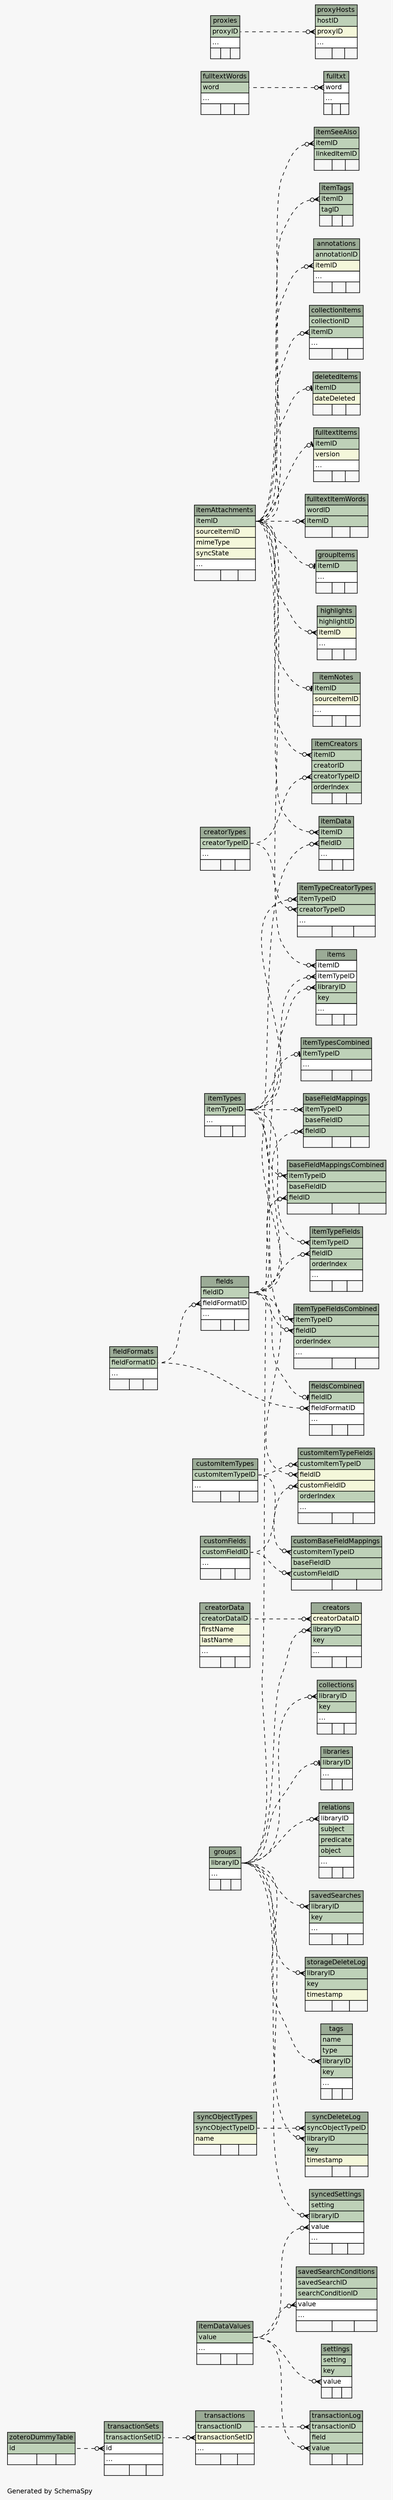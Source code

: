 // dot 2.34.0 on Linux 3.11.6-1-ARCH
// SchemaSpy rev 590
digraph "compactImpliedRelationshipsDiagram" {
  graph [
    rankdir="RL"
    bgcolor="#f7f7f7"
    label="\nGenerated by SchemaSpy"
    labeljust="l"
    nodesep="0.18"
    ranksep="0.46"
    fontname="Helvetica"
    fontsize="11"
  ];
  node [
    fontname="Helvetica"
    fontsize="11"
    shape="plaintext"
  ];
  edge [
    arrowsize="0.8"
  ];
  "annotations" [
    label=<
    <TABLE BORDER="0" CELLBORDER="1" CELLSPACING="0" BGCOLOR="#ffffff">
      <TR><TD COLSPAN="3" BGCOLOR="#9bab96" ALIGN="CENTER">annotations</TD></TR>
      <TR><TD PORT="annotationID" COLSPAN="3" BGCOLOR="#bed1b8" ALIGN="LEFT">annotationID</TD></TR>
      <TR><TD PORT="itemID" COLSPAN="3" BGCOLOR="#f4f7da" ALIGN="LEFT">itemID</TD></TR>
      <TR><TD PORT="elipses" COLSPAN="3" ALIGN="LEFT">...</TD></TR>
      <TR><TD ALIGN="LEFT" BGCOLOR="#f7f7f7">  </TD><TD ALIGN="RIGHT" BGCOLOR="#f7f7f7">  </TD><TD ALIGN="RIGHT" BGCOLOR="#f7f7f7">  </TD></TR>
    </TABLE>>
    URL="tables/annotations.html"
    tooltip="annotations"
  ];
  "baseFieldMappings" [
    label=<
    <TABLE BORDER="0" CELLBORDER="1" CELLSPACING="0" BGCOLOR="#ffffff">
      <TR><TD COLSPAN="3" BGCOLOR="#9bab96" ALIGN="CENTER">baseFieldMappings</TD></TR>
      <TR><TD PORT="itemTypeID" COLSPAN="3" BGCOLOR="#bed1b8" ALIGN="LEFT">itemTypeID</TD></TR>
      <TR><TD PORT="baseFieldID" COLSPAN="3" BGCOLOR="#bed1b8" ALIGN="LEFT">baseFieldID</TD></TR>
      <TR><TD PORT="fieldID" COLSPAN="3" BGCOLOR="#bed1b8" ALIGN="LEFT">fieldID</TD></TR>
      <TR><TD ALIGN="LEFT" BGCOLOR="#f7f7f7">  </TD><TD ALIGN="RIGHT" BGCOLOR="#f7f7f7">  </TD><TD ALIGN="RIGHT" BGCOLOR="#f7f7f7">  </TD></TR>
    </TABLE>>
    URL="tables/baseFieldMappings.html"
    tooltip="baseFieldMappings"
  ];
  "baseFieldMappingsCombined" [
    label=<
    <TABLE BORDER="0" CELLBORDER="1" CELLSPACING="0" BGCOLOR="#ffffff">
      <TR><TD COLSPAN="3" BGCOLOR="#9bab96" ALIGN="CENTER">baseFieldMappingsCombined</TD></TR>
      <TR><TD PORT="itemTypeID" COLSPAN="3" BGCOLOR="#bed1b8" ALIGN="LEFT">itemTypeID</TD></TR>
      <TR><TD PORT="baseFieldID" COLSPAN="3" BGCOLOR="#bed1b8" ALIGN="LEFT">baseFieldID</TD></TR>
      <TR><TD PORT="fieldID" COLSPAN="3" BGCOLOR="#bed1b8" ALIGN="LEFT">fieldID</TD></TR>
      <TR><TD ALIGN="LEFT" BGCOLOR="#f7f7f7">  </TD><TD ALIGN="RIGHT" BGCOLOR="#f7f7f7">  </TD><TD ALIGN="RIGHT" BGCOLOR="#f7f7f7">  </TD></TR>
    </TABLE>>
    URL="tables/baseFieldMappingsCombined.html"
    tooltip="baseFieldMappingsCombined"
  ];
  "collectionItems" [
    label=<
    <TABLE BORDER="0" CELLBORDER="1" CELLSPACING="0" BGCOLOR="#ffffff">
      <TR><TD COLSPAN="3" BGCOLOR="#9bab96" ALIGN="CENTER">collectionItems</TD></TR>
      <TR><TD PORT="collectionID" COLSPAN="3" BGCOLOR="#bed1b8" ALIGN="LEFT">collectionID</TD></TR>
      <TR><TD PORT="itemID" COLSPAN="3" BGCOLOR="#bed1b8" ALIGN="LEFT">itemID</TD></TR>
      <TR><TD PORT="elipses" COLSPAN="3" ALIGN="LEFT">...</TD></TR>
      <TR><TD ALIGN="LEFT" BGCOLOR="#f7f7f7">  </TD><TD ALIGN="RIGHT" BGCOLOR="#f7f7f7">  </TD><TD ALIGN="RIGHT" BGCOLOR="#f7f7f7">  </TD></TR>
    </TABLE>>
    URL="tables/collectionItems.html"
    tooltip="collectionItems"
  ];
  "collections" [
    label=<
    <TABLE BORDER="0" CELLBORDER="1" CELLSPACING="0" BGCOLOR="#ffffff">
      <TR><TD COLSPAN="3" BGCOLOR="#9bab96" ALIGN="CENTER">collections</TD></TR>
      <TR><TD PORT="libraryID" COLSPAN="3" BGCOLOR="#bed1b8" ALIGN="LEFT">libraryID</TD></TR>
      <TR><TD PORT="key" COLSPAN="3" BGCOLOR="#bed1b8" ALIGN="LEFT">key</TD></TR>
      <TR><TD PORT="elipses" COLSPAN="3" ALIGN="LEFT">...</TD></TR>
      <TR><TD ALIGN="LEFT" BGCOLOR="#f7f7f7">  </TD><TD ALIGN="RIGHT" BGCOLOR="#f7f7f7">  </TD><TD ALIGN="RIGHT" BGCOLOR="#f7f7f7">  </TD></TR>
    </TABLE>>
    URL="tables/collections.html"
    tooltip="collections"
  ];
  "creatorData" [
    label=<
    <TABLE BORDER="0" CELLBORDER="1" CELLSPACING="0" BGCOLOR="#ffffff">
      <TR><TD COLSPAN="3" BGCOLOR="#9bab96" ALIGN="CENTER">creatorData</TD></TR>
      <TR><TD PORT="creatorDataID" COLSPAN="3" BGCOLOR="#bed1b8" ALIGN="LEFT">creatorDataID</TD></TR>
      <TR><TD PORT="firstName" COLSPAN="3" BGCOLOR="#f4f7da" ALIGN="LEFT">firstName</TD></TR>
      <TR><TD PORT="lastName" COLSPAN="3" BGCOLOR="#f4f7da" ALIGN="LEFT">lastName</TD></TR>
      <TR><TD PORT="elipses" COLSPAN="3" ALIGN="LEFT">...</TD></TR>
      <TR><TD ALIGN="LEFT" BGCOLOR="#f7f7f7">  </TD><TD ALIGN="RIGHT" BGCOLOR="#f7f7f7">  </TD><TD ALIGN="RIGHT" BGCOLOR="#f7f7f7">  </TD></TR>
    </TABLE>>
    URL="tables/creatorData.html"
    tooltip="creatorData"
  ];
  "creators" [
    label=<
    <TABLE BORDER="0" CELLBORDER="1" CELLSPACING="0" BGCOLOR="#ffffff">
      <TR><TD COLSPAN="3" BGCOLOR="#9bab96" ALIGN="CENTER">creators</TD></TR>
      <TR><TD PORT="creatorDataID" COLSPAN="3" BGCOLOR="#f4f7da" ALIGN="LEFT">creatorDataID</TD></TR>
      <TR><TD PORT="libraryID" COLSPAN="3" BGCOLOR="#bed1b8" ALIGN="LEFT">libraryID</TD></TR>
      <TR><TD PORT="key" COLSPAN="3" BGCOLOR="#bed1b8" ALIGN="LEFT">key</TD></TR>
      <TR><TD PORT="elipses" COLSPAN="3" ALIGN="LEFT">...</TD></TR>
      <TR><TD ALIGN="LEFT" BGCOLOR="#f7f7f7">  </TD><TD ALIGN="RIGHT" BGCOLOR="#f7f7f7">  </TD><TD ALIGN="RIGHT" BGCOLOR="#f7f7f7">  </TD></TR>
    </TABLE>>
    URL="tables/creators.html"
    tooltip="creators"
  ];
  "creatorTypes" [
    label=<
    <TABLE BORDER="0" CELLBORDER="1" CELLSPACING="0" BGCOLOR="#ffffff">
      <TR><TD COLSPAN="3" BGCOLOR="#9bab96" ALIGN="CENTER">creatorTypes</TD></TR>
      <TR><TD PORT="creatorTypeID" COLSPAN="3" BGCOLOR="#bed1b8" ALIGN="LEFT">creatorTypeID</TD></TR>
      <TR><TD PORT="elipses" COLSPAN="3" ALIGN="LEFT">...</TD></TR>
      <TR><TD ALIGN="LEFT" BGCOLOR="#f7f7f7">  </TD><TD ALIGN="RIGHT" BGCOLOR="#f7f7f7">  </TD><TD ALIGN="RIGHT" BGCOLOR="#f7f7f7">  </TD></TR>
    </TABLE>>
    URL="tables/creatorTypes.html"
    tooltip="creatorTypes"
  ];
  "customBaseFieldMappings" [
    label=<
    <TABLE BORDER="0" CELLBORDER="1" CELLSPACING="0" BGCOLOR="#ffffff">
      <TR><TD COLSPAN="3" BGCOLOR="#9bab96" ALIGN="CENTER">customBaseFieldMappings</TD></TR>
      <TR><TD PORT="customItemTypeID" COLSPAN="3" BGCOLOR="#bed1b8" ALIGN="LEFT">customItemTypeID</TD></TR>
      <TR><TD PORT="baseFieldID" COLSPAN="3" BGCOLOR="#bed1b8" ALIGN="LEFT">baseFieldID</TD></TR>
      <TR><TD PORT="customFieldID" COLSPAN="3" BGCOLOR="#bed1b8" ALIGN="LEFT">customFieldID</TD></TR>
      <TR><TD ALIGN="LEFT" BGCOLOR="#f7f7f7">  </TD><TD ALIGN="RIGHT" BGCOLOR="#f7f7f7">  </TD><TD ALIGN="RIGHT" BGCOLOR="#f7f7f7">  </TD></TR>
    </TABLE>>
    URL="tables/customBaseFieldMappings.html"
    tooltip="customBaseFieldMappings"
  ];
  "customFields" [
    label=<
    <TABLE BORDER="0" CELLBORDER="1" CELLSPACING="0" BGCOLOR="#ffffff">
      <TR><TD COLSPAN="3" BGCOLOR="#9bab96" ALIGN="CENTER">customFields</TD></TR>
      <TR><TD PORT="customFieldID" COLSPAN="3" BGCOLOR="#bed1b8" ALIGN="LEFT">customFieldID</TD></TR>
      <TR><TD PORT="elipses" COLSPAN="3" ALIGN="LEFT">...</TD></TR>
      <TR><TD ALIGN="LEFT" BGCOLOR="#f7f7f7">  </TD><TD ALIGN="RIGHT" BGCOLOR="#f7f7f7">  </TD><TD ALIGN="RIGHT" BGCOLOR="#f7f7f7">  </TD></TR>
    </TABLE>>
    URL="tables/customFields.html"
    tooltip="customFields"
  ];
  "customItemTypeFields" [
    label=<
    <TABLE BORDER="0" CELLBORDER="1" CELLSPACING="0" BGCOLOR="#ffffff">
      <TR><TD COLSPAN="3" BGCOLOR="#9bab96" ALIGN="CENTER">customItemTypeFields</TD></TR>
      <TR><TD PORT="customItemTypeID" COLSPAN="3" BGCOLOR="#bed1b8" ALIGN="LEFT">customItemTypeID</TD></TR>
      <TR><TD PORT="fieldID" COLSPAN="3" BGCOLOR="#f4f7da" ALIGN="LEFT">fieldID</TD></TR>
      <TR><TD PORT="customFieldID" COLSPAN="3" BGCOLOR="#f4f7da" ALIGN="LEFT">customFieldID</TD></TR>
      <TR><TD PORT="orderIndex" COLSPAN="3" BGCOLOR="#bed1b8" ALIGN="LEFT">orderIndex</TD></TR>
      <TR><TD PORT="elipses" COLSPAN="3" ALIGN="LEFT">...</TD></TR>
      <TR><TD ALIGN="LEFT" BGCOLOR="#f7f7f7">  </TD><TD ALIGN="RIGHT" BGCOLOR="#f7f7f7">  </TD><TD ALIGN="RIGHT" BGCOLOR="#f7f7f7">  </TD></TR>
    </TABLE>>
    URL="tables/customItemTypeFields.html"
    tooltip="customItemTypeFields"
  ];
  "customItemTypes" [
    label=<
    <TABLE BORDER="0" CELLBORDER="1" CELLSPACING="0" BGCOLOR="#ffffff">
      <TR><TD COLSPAN="3" BGCOLOR="#9bab96" ALIGN="CENTER">customItemTypes</TD></TR>
      <TR><TD PORT="customItemTypeID" COLSPAN="3" BGCOLOR="#bed1b8" ALIGN="LEFT">customItemTypeID</TD></TR>
      <TR><TD PORT="elipses" COLSPAN="3" ALIGN="LEFT">...</TD></TR>
      <TR><TD ALIGN="LEFT" BGCOLOR="#f7f7f7">  </TD><TD ALIGN="RIGHT" BGCOLOR="#f7f7f7">  </TD><TD ALIGN="RIGHT" BGCOLOR="#f7f7f7">  </TD></TR>
    </TABLE>>
    URL="tables/customItemTypes.html"
    tooltip="customItemTypes"
  ];
  "deletedItems" [
    label=<
    <TABLE BORDER="0" CELLBORDER="1" CELLSPACING="0" BGCOLOR="#ffffff">
      <TR><TD COLSPAN="3" BGCOLOR="#9bab96" ALIGN="CENTER">deletedItems</TD></TR>
      <TR><TD PORT="itemID" COLSPAN="3" BGCOLOR="#bed1b8" ALIGN="LEFT">itemID</TD></TR>
      <TR><TD PORT="dateDeleted" COLSPAN="3" BGCOLOR="#f4f7da" ALIGN="LEFT">dateDeleted</TD></TR>
      <TR><TD ALIGN="LEFT" BGCOLOR="#f7f7f7">  </TD><TD ALIGN="RIGHT" BGCOLOR="#f7f7f7">  </TD><TD ALIGN="RIGHT" BGCOLOR="#f7f7f7">  </TD></TR>
    </TABLE>>
    URL="tables/deletedItems.html"
    tooltip="deletedItems"
  ];
  "fieldFormats" [
    label=<
    <TABLE BORDER="0" CELLBORDER="1" CELLSPACING="0" BGCOLOR="#ffffff">
      <TR><TD COLSPAN="3" BGCOLOR="#9bab96" ALIGN="CENTER">fieldFormats</TD></TR>
      <TR><TD PORT="fieldFormatID" COLSPAN="3" BGCOLOR="#bed1b8" ALIGN="LEFT">fieldFormatID</TD></TR>
      <TR><TD PORT="elipses" COLSPAN="3" ALIGN="LEFT">...</TD></TR>
      <TR><TD ALIGN="LEFT" BGCOLOR="#f7f7f7">  </TD><TD ALIGN="RIGHT" BGCOLOR="#f7f7f7">  </TD><TD ALIGN="RIGHT" BGCOLOR="#f7f7f7">  </TD></TR>
    </TABLE>>
    URL="tables/fieldFormats.html"
    tooltip="fieldFormats"
  ];
  "fields" [
    label=<
    <TABLE BORDER="0" CELLBORDER="1" CELLSPACING="0" BGCOLOR="#ffffff">
      <TR><TD COLSPAN="3" BGCOLOR="#9bab96" ALIGN="CENTER">fields</TD></TR>
      <TR><TD PORT="fieldID" COLSPAN="3" BGCOLOR="#bed1b8" ALIGN="LEFT">fieldID</TD></TR>
      <TR><TD PORT="fieldFormatID" COLSPAN="3" ALIGN="LEFT">fieldFormatID</TD></TR>
      <TR><TD PORT="elipses" COLSPAN="3" ALIGN="LEFT">...</TD></TR>
      <TR><TD ALIGN="LEFT" BGCOLOR="#f7f7f7">  </TD><TD ALIGN="RIGHT" BGCOLOR="#f7f7f7">  </TD><TD ALIGN="RIGHT" BGCOLOR="#f7f7f7">  </TD></TR>
    </TABLE>>
    URL="tables/fields.html"
    tooltip="fields"
  ];
  "fieldsCombined" [
    label=<
    <TABLE BORDER="0" CELLBORDER="1" CELLSPACING="0" BGCOLOR="#ffffff">
      <TR><TD COLSPAN="3" BGCOLOR="#9bab96" ALIGN="CENTER">fieldsCombined</TD></TR>
      <TR><TD PORT="fieldID" COLSPAN="3" BGCOLOR="#bed1b8" ALIGN="LEFT">fieldID</TD></TR>
      <TR><TD PORT="fieldFormatID" COLSPAN="3" ALIGN="LEFT">fieldFormatID</TD></TR>
      <TR><TD PORT="elipses" COLSPAN="3" ALIGN="LEFT">...</TD></TR>
      <TR><TD ALIGN="LEFT" BGCOLOR="#f7f7f7">  </TD><TD ALIGN="RIGHT" BGCOLOR="#f7f7f7">  </TD><TD ALIGN="RIGHT" BGCOLOR="#f7f7f7">  </TD></TR>
    </TABLE>>
    URL="tables/fieldsCombined.html"
    tooltip="fieldsCombined"
  ];
  "fulltextItems" [
    label=<
    <TABLE BORDER="0" CELLBORDER="1" CELLSPACING="0" BGCOLOR="#ffffff">
      <TR><TD COLSPAN="3" BGCOLOR="#9bab96" ALIGN="CENTER">fulltextItems</TD></TR>
      <TR><TD PORT="itemID" COLSPAN="3" BGCOLOR="#bed1b8" ALIGN="LEFT">itemID</TD></TR>
      <TR><TD PORT="version" COLSPAN="3" BGCOLOR="#f4f7da" ALIGN="LEFT">version</TD></TR>
      <TR><TD PORT="elipses" COLSPAN="3" ALIGN="LEFT">...</TD></TR>
      <TR><TD ALIGN="LEFT" BGCOLOR="#f7f7f7">  </TD><TD ALIGN="RIGHT" BGCOLOR="#f7f7f7">  </TD><TD ALIGN="RIGHT" BGCOLOR="#f7f7f7">  </TD></TR>
    </TABLE>>
    URL="tables/fulltextItems.html"
    tooltip="fulltextItems"
  ];
  "fulltextItemWords" [
    label=<
    <TABLE BORDER="0" CELLBORDER="1" CELLSPACING="0" BGCOLOR="#ffffff">
      <TR><TD COLSPAN="3" BGCOLOR="#9bab96" ALIGN="CENTER">fulltextItemWords</TD></TR>
      <TR><TD PORT="wordID" COLSPAN="3" BGCOLOR="#bed1b8" ALIGN="LEFT">wordID</TD></TR>
      <TR><TD PORT="itemID" COLSPAN="3" BGCOLOR="#bed1b8" ALIGN="LEFT">itemID</TD></TR>
      <TR><TD ALIGN="LEFT" BGCOLOR="#f7f7f7">  </TD><TD ALIGN="RIGHT" BGCOLOR="#f7f7f7">  </TD><TD ALIGN="RIGHT" BGCOLOR="#f7f7f7">  </TD></TR>
    </TABLE>>
    URL="tables/fulltextItemWords.html"
    tooltip="fulltextItemWords"
  ];
  "fulltextWords" [
    label=<
    <TABLE BORDER="0" CELLBORDER="1" CELLSPACING="0" BGCOLOR="#ffffff">
      <TR><TD COLSPAN="3" BGCOLOR="#9bab96" ALIGN="CENTER">fulltextWords</TD></TR>
      <TR><TD PORT="word" COLSPAN="3" BGCOLOR="#bed1b8" ALIGN="LEFT">word</TD></TR>
      <TR><TD PORT="elipses" COLSPAN="3" ALIGN="LEFT">...</TD></TR>
      <TR><TD ALIGN="LEFT" BGCOLOR="#f7f7f7">  </TD><TD ALIGN="RIGHT" BGCOLOR="#f7f7f7">  </TD><TD ALIGN="RIGHT" BGCOLOR="#f7f7f7">  </TD></TR>
    </TABLE>>
    URL="tables/fulltextWords.html"
    tooltip="fulltextWords"
  ];
  "fulltxt" [
    label=<
    <TABLE BORDER="0" CELLBORDER="1" CELLSPACING="0" BGCOLOR="#ffffff">
      <TR><TD COLSPAN="3" BGCOLOR="#9bab96" ALIGN="CENTER">fulltxt</TD></TR>
      <TR><TD PORT="word" COLSPAN="3" ALIGN="LEFT">word</TD></TR>
      <TR><TD PORT="elipses" COLSPAN="3" ALIGN="LEFT">...</TD></TR>
      <TR><TD ALIGN="LEFT" BGCOLOR="#f7f7f7">  </TD><TD ALIGN="RIGHT" BGCOLOR="#f7f7f7">  </TD><TD ALIGN="RIGHT" BGCOLOR="#f7f7f7">  </TD></TR>
    </TABLE>>
    URL="tables/fulltxt.html"
    tooltip="fulltxt"
  ];
  "groupItems" [
    label=<
    <TABLE BORDER="0" CELLBORDER="1" CELLSPACING="0" BGCOLOR="#ffffff">
      <TR><TD COLSPAN="3" BGCOLOR="#9bab96" ALIGN="CENTER">groupItems</TD></TR>
      <TR><TD PORT="itemID" COLSPAN="3" BGCOLOR="#bed1b8" ALIGN="LEFT">itemID</TD></TR>
      <TR><TD PORT="elipses" COLSPAN="3" ALIGN="LEFT">...</TD></TR>
      <TR><TD ALIGN="LEFT" BGCOLOR="#f7f7f7">  </TD><TD ALIGN="RIGHT" BGCOLOR="#f7f7f7">  </TD><TD ALIGN="RIGHT" BGCOLOR="#f7f7f7">  </TD></TR>
    </TABLE>>
    URL="tables/groupItems.html"
    tooltip="groupItems"
  ];
  "groups" [
    label=<
    <TABLE BORDER="0" CELLBORDER="1" CELLSPACING="0" BGCOLOR="#ffffff">
      <TR><TD COLSPAN="3" BGCOLOR="#9bab96" ALIGN="CENTER">groups</TD></TR>
      <TR><TD PORT="libraryID" COLSPAN="3" BGCOLOR="#bed1b8" ALIGN="LEFT">libraryID</TD></TR>
      <TR><TD PORT="elipses" COLSPAN="3" ALIGN="LEFT">...</TD></TR>
      <TR><TD ALIGN="LEFT" BGCOLOR="#f7f7f7">  </TD><TD ALIGN="RIGHT" BGCOLOR="#f7f7f7">  </TD><TD ALIGN="RIGHT" BGCOLOR="#f7f7f7">  </TD></TR>
    </TABLE>>
    URL="tables/groups.html"
    tooltip="groups"
  ];
  "highlights" [
    label=<
    <TABLE BORDER="0" CELLBORDER="1" CELLSPACING="0" BGCOLOR="#ffffff">
      <TR><TD COLSPAN="3" BGCOLOR="#9bab96" ALIGN="CENTER">highlights</TD></TR>
      <TR><TD PORT="highlightID" COLSPAN="3" BGCOLOR="#bed1b8" ALIGN="LEFT">highlightID</TD></TR>
      <TR><TD PORT="itemID" COLSPAN="3" BGCOLOR="#f4f7da" ALIGN="LEFT">itemID</TD></TR>
      <TR><TD PORT="elipses" COLSPAN="3" ALIGN="LEFT">...</TD></TR>
      <TR><TD ALIGN="LEFT" BGCOLOR="#f7f7f7">  </TD><TD ALIGN="RIGHT" BGCOLOR="#f7f7f7">  </TD><TD ALIGN="RIGHT" BGCOLOR="#f7f7f7">  </TD></TR>
    </TABLE>>
    URL="tables/highlights.html"
    tooltip="highlights"
  ];
  "itemAttachments" [
    label=<
    <TABLE BORDER="0" CELLBORDER="1" CELLSPACING="0" BGCOLOR="#ffffff">
      <TR><TD COLSPAN="3" BGCOLOR="#9bab96" ALIGN="CENTER">itemAttachments</TD></TR>
      <TR><TD PORT="itemID" COLSPAN="3" BGCOLOR="#bed1b8" ALIGN="LEFT">itemID</TD></TR>
      <TR><TD PORT="sourceItemID" COLSPAN="3" BGCOLOR="#f4f7da" ALIGN="LEFT">sourceItemID</TD></TR>
      <TR><TD PORT="mimeType" COLSPAN="3" BGCOLOR="#f4f7da" ALIGN="LEFT">mimeType</TD></TR>
      <TR><TD PORT="syncState" COLSPAN="3" BGCOLOR="#f4f7da" ALIGN="LEFT">syncState</TD></TR>
      <TR><TD PORT="elipses" COLSPAN="3" ALIGN="LEFT">...</TD></TR>
      <TR><TD ALIGN="LEFT" BGCOLOR="#f7f7f7">  </TD><TD ALIGN="RIGHT" BGCOLOR="#f7f7f7">  </TD><TD ALIGN="RIGHT" BGCOLOR="#f7f7f7">  </TD></TR>
    </TABLE>>
    URL="tables/itemAttachments.html"
    tooltip="itemAttachments"
  ];
  "itemCreators" [
    label=<
    <TABLE BORDER="0" CELLBORDER="1" CELLSPACING="0" BGCOLOR="#ffffff">
      <TR><TD COLSPAN="3" BGCOLOR="#9bab96" ALIGN="CENTER">itemCreators</TD></TR>
      <TR><TD PORT="itemID" COLSPAN="3" BGCOLOR="#bed1b8" ALIGN="LEFT">itemID</TD></TR>
      <TR><TD PORT="creatorID" COLSPAN="3" BGCOLOR="#bed1b8" ALIGN="LEFT">creatorID</TD></TR>
      <TR><TD PORT="creatorTypeID" COLSPAN="3" BGCOLOR="#bed1b8" ALIGN="LEFT">creatorTypeID</TD></TR>
      <TR><TD PORT="orderIndex" COLSPAN="3" BGCOLOR="#bed1b8" ALIGN="LEFT">orderIndex</TD></TR>
      <TR><TD ALIGN="LEFT" BGCOLOR="#f7f7f7">  </TD><TD ALIGN="RIGHT" BGCOLOR="#f7f7f7">  </TD><TD ALIGN="RIGHT" BGCOLOR="#f7f7f7">  </TD></TR>
    </TABLE>>
    URL="tables/itemCreators.html"
    tooltip="itemCreators"
  ];
  "itemData" [
    label=<
    <TABLE BORDER="0" CELLBORDER="1" CELLSPACING="0" BGCOLOR="#ffffff">
      <TR><TD COLSPAN="3" BGCOLOR="#9bab96" ALIGN="CENTER">itemData</TD></TR>
      <TR><TD PORT="itemID" COLSPAN="3" BGCOLOR="#bed1b8" ALIGN="LEFT">itemID</TD></TR>
      <TR><TD PORT="fieldID" COLSPAN="3" BGCOLOR="#bed1b8" ALIGN="LEFT">fieldID</TD></TR>
      <TR><TD PORT="elipses" COLSPAN="3" ALIGN="LEFT">...</TD></TR>
      <TR><TD ALIGN="LEFT" BGCOLOR="#f7f7f7">  </TD><TD ALIGN="RIGHT" BGCOLOR="#f7f7f7">  </TD><TD ALIGN="RIGHT" BGCOLOR="#f7f7f7">  </TD></TR>
    </TABLE>>
    URL="tables/itemData.html"
    tooltip="itemData"
  ];
  "itemDataValues" [
    label=<
    <TABLE BORDER="0" CELLBORDER="1" CELLSPACING="0" BGCOLOR="#ffffff">
      <TR><TD COLSPAN="3" BGCOLOR="#9bab96" ALIGN="CENTER">itemDataValues</TD></TR>
      <TR><TD PORT="value" COLSPAN="3" BGCOLOR="#bed1b8" ALIGN="LEFT">value</TD></TR>
      <TR><TD PORT="elipses" COLSPAN="3" ALIGN="LEFT">...</TD></TR>
      <TR><TD ALIGN="LEFT" BGCOLOR="#f7f7f7">  </TD><TD ALIGN="RIGHT" BGCOLOR="#f7f7f7">  </TD><TD ALIGN="RIGHT" BGCOLOR="#f7f7f7">  </TD></TR>
    </TABLE>>
    URL="tables/itemDataValues.html"
    tooltip="itemDataValues"
  ];
  "itemNotes" [
    label=<
    <TABLE BORDER="0" CELLBORDER="1" CELLSPACING="0" BGCOLOR="#ffffff">
      <TR><TD COLSPAN="3" BGCOLOR="#9bab96" ALIGN="CENTER">itemNotes</TD></TR>
      <TR><TD PORT="itemID" COLSPAN="3" BGCOLOR="#bed1b8" ALIGN="LEFT">itemID</TD></TR>
      <TR><TD PORT="sourceItemID" COLSPAN="3" BGCOLOR="#f4f7da" ALIGN="LEFT">sourceItemID</TD></TR>
      <TR><TD PORT="elipses" COLSPAN="3" ALIGN="LEFT">...</TD></TR>
      <TR><TD ALIGN="LEFT" BGCOLOR="#f7f7f7">  </TD><TD ALIGN="RIGHT" BGCOLOR="#f7f7f7">  </TD><TD ALIGN="RIGHT" BGCOLOR="#f7f7f7">  </TD></TR>
    </TABLE>>
    URL="tables/itemNotes.html"
    tooltip="itemNotes"
  ];
  "items" [
    label=<
    <TABLE BORDER="0" CELLBORDER="1" CELLSPACING="0" BGCOLOR="#ffffff">
      <TR><TD COLSPAN="3" BGCOLOR="#9bab96" ALIGN="CENTER">items</TD></TR>
      <TR><TD PORT="itemID" COLSPAN="3" ALIGN="LEFT">itemID</TD></TR>
      <TR><TD PORT="itemTypeID" COLSPAN="3" ALIGN="LEFT">itemTypeID</TD></TR>
      <TR><TD PORT="libraryID" COLSPAN="3" BGCOLOR="#bed1b8" ALIGN="LEFT">libraryID</TD></TR>
      <TR><TD PORT="key" COLSPAN="3" BGCOLOR="#bed1b8" ALIGN="LEFT">key</TD></TR>
      <TR><TD PORT="elipses" COLSPAN="3" ALIGN="LEFT">...</TD></TR>
      <TR><TD ALIGN="LEFT" BGCOLOR="#f7f7f7">  </TD><TD ALIGN="RIGHT" BGCOLOR="#f7f7f7">  </TD><TD ALIGN="RIGHT" BGCOLOR="#f7f7f7">  </TD></TR>
    </TABLE>>
    URL="tables/items.html"
    tooltip="items"
  ];
  "itemSeeAlso" [
    label=<
    <TABLE BORDER="0" CELLBORDER="1" CELLSPACING="0" BGCOLOR="#ffffff">
      <TR><TD COLSPAN="3" BGCOLOR="#9bab96" ALIGN="CENTER">itemSeeAlso</TD></TR>
      <TR><TD PORT="itemID" COLSPAN="3" BGCOLOR="#bed1b8" ALIGN="LEFT">itemID</TD></TR>
      <TR><TD PORT="linkedItemID" COLSPAN="3" BGCOLOR="#bed1b8" ALIGN="LEFT">linkedItemID</TD></TR>
      <TR><TD ALIGN="LEFT" BGCOLOR="#f7f7f7">  </TD><TD ALIGN="RIGHT" BGCOLOR="#f7f7f7">  </TD><TD ALIGN="RIGHT" BGCOLOR="#f7f7f7">  </TD></TR>
    </TABLE>>
    URL="tables/itemSeeAlso.html"
    tooltip="itemSeeAlso"
  ];
  "itemTags" [
    label=<
    <TABLE BORDER="0" CELLBORDER="1" CELLSPACING="0" BGCOLOR="#ffffff">
      <TR><TD COLSPAN="3" BGCOLOR="#9bab96" ALIGN="CENTER">itemTags</TD></TR>
      <TR><TD PORT="itemID" COLSPAN="3" BGCOLOR="#bed1b8" ALIGN="LEFT">itemID</TD></TR>
      <TR><TD PORT="tagID" COLSPAN="3" BGCOLOR="#bed1b8" ALIGN="LEFT">tagID</TD></TR>
      <TR><TD ALIGN="LEFT" BGCOLOR="#f7f7f7">  </TD><TD ALIGN="RIGHT" BGCOLOR="#f7f7f7">  </TD><TD ALIGN="RIGHT" BGCOLOR="#f7f7f7">  </TD></TR>
    </TABLE>>
    URL="tables/itemTags.html"
    tooltip="itemTags"
  ];
  "itemTypeCreatorTypes" [
    label=<
    <TABLE BORDER="0" CELLBORDER="1" CELLSPACING="0" BGCOLOR="#ffffff">
      <TR><TD COLSPAN="3" BGCOLOR="#9bab96" ALIGN="CENTER">itemTypeCreatorTypes</TD></TR>
      <TR><TD PORT="itemTypeID" COLSPAN="3" BGCOLOR="#bed1b8" ALIGN="LEFT">itemTypeID</TD></TR>
      <TR><TD PORT="creatorTypeID" COLSPAN="3" BGCOLOR="#bed1b8" ALIGN="LEFT">creatorTypeID</TD></TR>
      <TR><TD PORT="elipses" COLSPAN="3" ALIGN="LEFT">...</TD></TR>
      <TR><TD ALIGN="LEFT" BGCOLOR="#f7f7f7">  </TD><TD ALIGN="RIGHT" BGCOLOR="#f7f7f7">  </TD><TD ALIGN="RIGHT" BGCOLOR="#f7f7f7">  </TD></TR>
    </TABLE>>
    URL="tables/itemTypeCreatorTypes.html"
    tooltip="itemTypeCreatorTypes"
  ];
  "itemTypeFields" [
    label=<
    <TABLE BORDER="0" CELLBORDER="1" CELLSPACING="0" BGCOLOR="#ffffff">
      <TR><TD COLSPAN="3" BGCOLOR="#9bab96" ALIGN="CENTER">itemTypeFields</TD></TR>
      <TR><TD PORT="itemTypeID" COLSPAN="3" BGCOLOR="#bed1b8" ALIGN="LEFT">itemTypeID</TD></TR>
      <TR><TD PORT="fieldID" COLSPAN="3" BGCOLOR="#bed1b8" ALIGN="LEFT">fieldID</TD></TR>
      <TR><TD PORT="orderIndex" COLSPAN="3" BGCOLOR="#bed1b8" ALIGN="LEFT">orderIndex</TD></TR>
      <TR><TD PORT="elipses" COLSPAN="3" ALIGN="LEFT">...</TD></TR>
      <TR><TD ALIGN="LEFT" BGCOLOR="#f7f7f7">  </TD><TD ALIGN="RIGHT" BGCOLOR="#f7f7f7">  </TD><TD ALIGN="RIGHT" BGCOLOR="#f7f7f7">  </TD></TR>
    </TABLE>>
    URL="tables/itemTypeFields.html"
    tooltip="itemTypeFields"
  ];
  "itemTypeFieldsCombined" [
    label=<
    <TABLE BORDER="0" CELLBORDER="1" CELLSPACING="0" BGCOLOR="#ffffff">
      <TR><TD COLSPAN="3" BGCOLOR="#9bab96" ALIGN="CENTER">itemTypeFieldsCombined</TD></TR>
      <TR><TD PORT="itemTypeID" COLSPAN="3" BGCOLOR="#bed1b8" ALIGN="LEFT">itemTypeID</TD></TR>
      <TR><TD PORT="fieldID" COLSPAN="3" BGCOLOR="#bed1b8" ALIGN="LEFT">fieldID</TD></TR>
      <TR><TD PORT="orderIndex" COLSPAN="3" BGCOLOR="#bed1b8" ALIGN="LEFT">orderIndex</TD></TR>
      <TR><TD PORT="elipses" COLSPAN="3" ALIGN="LEFT">...</TD></TR>
      <TR><TD ALIGN="LEFT" BGCOLOR="#f7f7f7">  </TD><TD ALIGN="RIGHT" BGCOLOR="#f7f7f7">  </TD><TD ALIGN="RIGHT" BGCOLOR="#f7f7f7">  </TD></TR>
    </TABLE>>
    URL="tables/itemTypeFieldsCombined.html"
    tooltip="itemTypeFieldsCombined"
  ];
  "itemTypes" [
    label=<
    <TABLE BORDER="0" CELLBORDER="1" CELLSPACING="0" BGCOLOR="#ffffff">
      <TR><TD COLSPAN="3" BGCOLOR="#9bab96" ALIGN="CENTER">itemTypes</TD></TR>
      <TR><TD PORT="itemTypeID" COLSPAN="3" BGCOLOR="#bed1b8" ALIGN="LEFT">itemTypeID</TD></TR>
      <TR><TD PORT="elipses" COLSPAN="3" ALIGN="LEFT">...</TD></TR>
      <TR><TD ALIGN="LEFT" BGCOLOR="#f7f7f7">  </TD><TD ALIGN="RIGHT" BGCOLOR="#f7f7f7">  </TD><TD ALIGN="RIGHT" BGCOLOR="#f7f7f7">  </TD></TR>
    </TABLE>>
    URL="tables/itemTypes.html"
    tooltip="itemTypes"
  ];
  "itemTypesCombined" [
    label=<
    <TABLE BORDER="0" CELLBORDER="1" CELLSPACING="0" BGCOLOR="#ffffff">
      <TR><TD COLSPAN="3" BGCOLOR="#9bab96" ALIGN="CENTER">itemTypesCombined</TD></TR>
      <TR><TD PORT="itemTypeID" COLSPAN="3" BGCOLOR="#bed1b8" ALIGN="LEFT">itemTypeID</TD></TR>
      <TR><TD PORT="elipses" COLSPAN="3" ALIGN="LEFT">...</TD></TR>
      <TR><TD ALIGN="LEFT" BGCOLOR="#f7f7f7">  </TD><TD ALIGN="RIGHT" BGCOLOR="#f7f7f7">  </TD><TD ALIGN="RIGHT" BGCOLOR="#f7f7f7">  </TD></TR>
    </TABLE>>
    URL="tables/itemTypesCombined.html"
    tooltip="itemTypesCombined"
  ];
  "libraries" [
    label=<
    <TABLE BORDER="0" CELLBORDER="1" CELLSPACING="0" BGCOLOR="#ffffff">
      <TR><TD COLSPAN="3" BGCOLOR="#9bab96" ALIGN="CENTER">libraries</TD></TR>
      <TR><TD PORT="libraryID" COLSPAN="3" BGCOLOR="#bed1b8" ALIGN="LEFT">libraryID</TD></TR>
      <TR><TD PORT="elipses" COLSPAN="3" ALIGN="LEFT">...</TD></TR>
      <TR><TD ALIGN="LEFT" BGCOLOR="#f7f7f7">  </TD><TD ALIGN="RIGHT" BGCOLOR="#f7f7f7">  </TD><TD ALIGN="RIGHT" BGCOLOR="#f7f7f7">  </TD></TR>
    </TABLE>>
    URL="tables/libraries.html"
    tooltip="libraries"
  ];
  "proxies" [
    label=<
    <TABLE BORDER="0" CELLBORDER="1" CELLSPACING="0" BGCOLOR="#ffffff">
      <TR><TD COLSPAN="3" BGCOLOR="#9bab96" ALIGN="CENTER">proxies</TD></TR>
      <TR><TD PORT="proxyID" COLSPAN="3" BGCOLOR="#bed1b8" ALIGN="LEFT">proxyID</TD></TR>
      <TR><TD PORT="elipses" COLSPAN="3" ALIGN="LEFT">...</TD></TR>
      <TR><TD ALIGN="LEFT" BGCOLOR="#f7f7f7">  </TD><TD ALIGN="RIGHT" BGCOLOR="#f7f7f7">  </TD><TD ALIGN="RIGHT" BGCOLOR="#f7f7f7">  </TD></TR>
    </TABLE>>
    URL="tables/proxies.html"
    tooltip="proxies"
  ];
  "proxyHosts" [
    label=<
    <TABLE BORDER="0" CELLBORDER="1" CELLSPACING="0" BGCOLOR="#ffffff">
      <TR><TD COLSPAN="3" BGCOLOR="#9bab96" ALIGN="CENTER">proxyHosts</TD></TR>
      <TR><TD PORT="hostID" COLSPAN="3" BGCOLOR="#bed1b8" ALIGN="LEFT">hostID</TD></TR>
      <TR><TD PORT="proxyID" COLSPAN="3" BGCOLOR="#f4f7da" ALIGN="LEFT">proxyID</TD></TR>
      <TR><TD PORT="elipses" COLSPAN="3" ALIGN="LEFT">...</TD></TR>
      <TR><TD ALIGN="LEFT" BGCOLOR="#f7f7f7">  </TD><TD ALIGN="RIGHT" BGCOLOR="#f7f7f7">  </TD><TD ALIGN="RIGHT" BGCOLOR="#f7f7f7">  </TD></TR>
    </TABLE>>
    URL="tables/proxyHosts.html"
    tooltip="proxyHosts"
  ];
  "relations" [
    label=<
    <TABLE BORDER="0" CELLBORDER="1" CELLSPACING="0" BGCOLOR="#ffffff">
      <TR><TD COLSPAN="3" BGCOLOR="#9bab96" ALIGN="CENTER">relations</TD></TR>
      <TR><TD PORT="libraryID" COLSPAN="3" ALIGN="LEFT">libraryID</TD></TR>
      <TR><TD PORT="subject" COLSPAN="3" BGCOLOR="#bed1b8" ALIGN="LEFT">subject</TD></TR>
      <TR><TD PORT="predicate" COLSPAN="3" BGCOLOR="#bed1b8" ALIGN="LEFT">predicate</TD></TR>
      <TR><TD PORT="object" COLSPAN="3" BGCOLOR="#bed1b8" ALIGN="LEFT">object</TD></TR>
      <TR><TD PORT="elipses" COLSPAN="3" ALIGN="LEFT">...</TD></TR>
      <TR><TD ALIGN="LEFT" BGCOLOR="#f7f7f7">  </TD><TD ALIGN="RIGHT" BGCOLOR="#f7f7f7">  </TD><TD ALIGN="RIGHT" BGCOLOR="#f7f7f7">  </TD></TR>
    </TABLE>>
    URL="tables/relations.html"
    tooltip="relations"
  ];
  "savedSearchConditions" [
    label=<
    <TABLE BORDER="0" CELLBORDER="1" CELLSPACING="0" BGCOLOR="#ffffff">
      <TR><TD COLSPAN="3" BGCOLOR="#9bab96" ALIGN="CENTER">savedSearchConditions</TD></TR>
      <TR><TD PORT="savedSearchID" COLSPAN="3" BGCOLOR="#bed1b8" ALIGN="LEFT">savedSearchID</TD></TR>
      <TR><TD PORT="searchConditionID" COLSPAN="3" BGCOLOR="#bed1b8" ALIGN="LEFT">searchConditionID</TD></TR>
      <TR><TD PORT="value" COLSPAN="3" ALIGN="LEFT">value</TD></TR>
      <TR><TD PORT="elipses" COLSPAN="3" ALIGN="LEFT">...</TD></TR>
      <TR><TD ALIGN="LEFT" BGCOLOR="#f7f7f7">  </TD><TD ALIGN="RIGHT" BGCOLOR="#f7f7f7">  </TD><TD ALIGN="RIGHT" BGCOLOR="#f7f7f7">  </TD></TR>
    </TABLE>>
    URL="tables/savedSearchConditions.html"
    tooltip="savedSearchConditions"
  ];
  "savedSearches" [
    label=<
    <TABLE BORDER="0" CELLBORDER="1" CELLSPACING="0" BGCOLOR="#ffffff">
      <TR><TD COLSPAN="3" BGCOLOR="#9bab96" ALIGN="CENTER">savedSearches</TD></TR>
      <TR><TD PORT="libraryID" COLSPAN="3" BGCOLOR="#bed1b8" ALIGN="LEFT">libraryID</TD></TR>
      <TR><TD PORT="key" COLSPAN="3" BGCOLOR="#bed1b8" ALIGN="LEFT">key</TD></TR>
      <TR><TD PORT="elipses" COLSPAN="3" ALIGN="LEFT">...</TD></TR>
      <TR><TD ALIGN="LEFT" BGCOLOR="#f7f7f7">  </TD><TD ALIGN="RIGHT" BGCOLOR="#f7f7f7">  </TD><TD ALIGN="RIGHT" BGCOLOR="#f7f7f7">  </TD></TR>
    </TABLE>>
    URL="tables/savedSearches.html"
    tooltip="savedSearches"
  ];
  "settings" [
    label=<
    <TABLE BORDER="0" CELLBORDER="1" CELLSPACING="0" BGCOLOR="#ffffff">
      <TR><TD COLSPAN="3" BGCOLOR="#9bab96" ALIGN="CENTER">settings</TD></TR>
      <TR><TD PORT="setting" COLSPAN="3" BGCOLOR="#bed1b8" ALIGN="LEFT">setting</TD></TR>
      <TR><TD PORT="key" COLSPAN="3" BGCOLOR="#bed1b8" ALIGN="LEFT">key</TD></TR>
      <TR><TD PORT="value" COLSPAN="3" ALIGN="LEFT">value</TD></TR>
      <TR><TD ALIGN="LEFT" BGCOLOR="#f7f7f7">  </TD><TD ALIGN="RIGHT" BGCOLOR="#f7f7f7">  </TD><TD ALIGN="RIGHT" BGCOLOR="#f7f7f7">  </TD></TR>
    </TABLE>>
    URL="tables/settings.html"
    tooltip="settings"
  ];
  "storageDeleteLog" [
    label=<
    <TABLE BORDER="0" CELLBORDER="1" CELLSPACING="0" BGCOLOR="#ffffff">
      <TR><TD COLSPAN="3" BGCOLOR="#9bab96" ALIGN="CENTER">storageDeleteLog</TD></TR>
      <TR><TD PORT="libraryID" COLSPAN="3" BGCOLOR="#bed1b8" ALIGN="LEFT">libraryID</TD></TR>
      <TR><TD PORT="key" COLSPAN="3" BGCOLOR="#bed1b8" ALIGN="LEFT">key</TD></TR>
      <TR><TD PORT="timestamp" COLSPAN="3" BGCOLOR="#f4f7da" ALIGN="LEFT">timestamp</TD></TR>
      <TR><TD ALIGN="LEFT" BGCOLOR="#f7f7f7">  </TD><TD ALIGN="RIGHT" BGCOLOR="#f7f7f7">  </TD><TD ALIGN="RIGHT" BGCOLOR="#f7f7f7">  </TD></TR>
    </TABLE>>
    URL="tables/storageDeleteLog.html"
    tooltip="storageDeleteLog"
  ];
  "syncDeleteLog" [
    label=<
    <TABLE BORDER="0" CELLBORDER="1" CELLSPACING="0" BGCOLOR="#ffffff">
      <TR><TD COLSPAN="3" BGCOLOR="#9bab96" ALIGN="CENTER">syncDeleteLog</TD></TR>
      <TR><TD PORT="syncObjectTypeID" COLSPAN="3" BGCOLOR="#bed1b8" ALIGN="LEFT">syncObjectTypeID</TD></TR>
      <TR><TD PORT="libraryID" COLSPAN="3" BGCOLOR="#bed1b8" ALIGN="LEFT">libraryID</TD></TR>
      <TR><TD PORT="key" COLSPAN="3" BGCOLOR="#bed1b8" ALIGN="LEFT">key</TD></TR>
      <TR><TD PORT="timestamp" COLSPAN="3" BGCOLOR="#f4f7da" ALIGN="LEFT">timestamp</TD></TR>
      <TR><TD ALIGN="LEFT" BGCOLOR="#f7f7f7">  </TD><TD ALIGN="RIGHT" BGCOLOR="#f7f7f7">  </TD><TD ALIGN="RIGHT" BGCOLOR="#f7f7f7">  </TD></TR>
    </TABLE>>
    URL="tables/syncDeleteLog.html"
    tooltip="syncDeleteLog"
  ];
  "syncedSettings" [
    label=<
    <TABLE BORDER="0" CELLBORDER="1" CELLSPACING="0" BGCOLOR="#ffffff">
      <TR><TD COLSPAN="3" BGCOLOR="#9bab96" ALIGN="CENTER">syncedSettings</TD></TR>
      <TR><TD PORT="setting" COLSPAN="3" BGCOLOR="#bed1b8" ALIGN="LEFT">setting</TD></TR>
      <TR><TD PORT="libraryID" COLSPAN="3" BGCOLOR="#bed1b8" ALIGN="LEFT">libraryID</TD></TR>
      <TR><TD PORT="value" COLSPAN="3" ALIGN="LEFT">value</TD></TR>
      <TR><TD PORT="elipses" COLSPAN="3" ALIGN="LEFT">...</TD></TR>
      <TR><TD ALIGN="LEFT" BGCOLOR="#f7f7f7">  </TD><TD ALIGN="RIGHT" BGCOLOR="#f7f7f7">  </TD><TD ALIGN="RIGHT" BGCOLOR="#f7f7f7">  </TD></TR>
    </TABLE>>
    URL="tables/syncedSettings.html"
    tooltip="syncedSettings"
  ];
  "syncObjectTypes" [
    label=<
    <TABLE BORDER="0" CELLBORDER="1" CELLSPACING="0" BGCOLOR="#ffffff">
      <TR><TD COLSPAN="3" BGCOLOR="#9bab96" ALIGN="CENTER">syncObjectTypes</TD></TR>
      <TR><TD PORT="syncObjectTypeID" COLSPAN="3" BGCOLOR="#bed1b8" ALIGN="LEFT">syncObjectTypeID</TD></TR>
      <TR><TD PORT="name" COLSPAN="3" BGCOLOR="#f4f7da" ALIGN="LEFT">name</TD></TR>
      <TR><TD ALIGN="LEFT" BGCOLOR="#f7f7f7">  </TD><TD ALIGN="RIGHT" BGCOLOR="#f7f7f7">  </TD><TD ALIGN="RIGHT" BGCOLOR="#f7f7f7">  </TD></TR>
    </TABLE>>
    URL="tables/syncObjectTypes.html"
    tooltip="syncObjectTypes"
  ];
  "tags" [
    label=<
    <TABLE BORDER="0" CELLBORDER="1" CELLSPACING="0" BGCOLOR="#ffffff">
      <TR><TD COLSPAN="3" BGCOLOR="#9bab96" ALIGN="CENTER">tags</TD></TR>
      <TR><TD PORT="name" COLSPAN="3" BGCOLOR="#bed1b8" ALIGN="LEFT">name</TD></TR>
      <TR><TD PORT="type" COLSPAN="3" BGCOLOR="#bed1b8" ALIGN="LEFT">type</TD></TR>
      <TR><TD PORT="libraryID" COLSPAN="3" BGCOLOR="#bed1b8" ALIGN="LEFT">libraryID</TD></TR>
      <TR><TD PORT="key" COLSPAN="3" BGCOLOR="#bed1b8" ALIGN="LEFT">key</TD></TR>
      <TR><TD PORT="elipses" COLSPAN="3" ALIGN="LEFT">...</TD></TR>
      <TR><TD ALIGN="LEFT" BGCOLOR="#f7f7f7">  </TD><TD ALIGN="RIGHT" BGCOLOR="#f7f7f7">  </TD><TD ALIGN="RIGHT" BGCOLOR="#f7f7f7">  </TD></TR>
    </TABLE>>
    URL="tables/tags.html"
    tooltip="tags"
  ];
  "transactionLog" [
    label=<
    <TABLE BORDER="0" CELLBORDER="1" CELLSPACING="0" BGCOLOR="#ffffff">
      <TR><TD COLSPAN="3" BGCOLOR="#9bab96" ALIGN="CENTER">transactionLog</TD></TR>
      <TR><TD PORT="transactionID" COLSPAN="3" BGCOLOR="#bed1b8" ALIGN="LEFT">transactionID</TD></TR>
      <TR><TD PORT="field" COLSPAN="3" BGCOLOR="#bed1b8" ALIGN="LEFT">field</TD></TR>
      <TR><TD PORT="value" COLSPAN="3" BGCOLOR="#bed1b8" ALIGN="LEFT">value</TD></TR>
      <TR><TD ALIGN="LEFT" BGCOLOR="#f7f7f7">  </TD><TD ALIGN="RIGHT" BGCOLOR="#f7f7f7">  </TD><TD ALIGN="RIGHT" BGCOLOR="#f7f7f7">  </TD></TR>
    </TABLE>>
    URL="tables/transactionLog.html"
    tooltip="transactionLog"
  ];
  "transactions" [
    label=<
    <TABLE BORDER="0" CELLBORDER="1" CELLSPACING="0" BGCOLOR="#ffffff">
      <TR><TD COLSPAN="3" BGCOLOR="#9bab96" ALIGN="CENTER">transactions</TD></TR>
      <TR><TD PORT="transactionID" COLSPAN="3" BGCOLOR="#bed1b8" ALIGN="LEFT">transactionID</TD></TR>
      <TR><TD PORT="transactionSetID" COLSPAN="3" BGCOLOR="#f4f7da" ALIGN="LEFT">transactionSetID</TD></TR>
      <TR><TD PORT="elipses" COLSPAN="3" ALIGN="LEFT">...</TD></TR>
      <TR><TD ALIGN="LEFT" BGCOLOR="#f7f7f7">  </TD><TD ALIGN="RIGHT" BGCOLOR="#f7f7f7">  </TD><TD ALIGN="RIGHT" BGCOLOR="#f7f7f7">  </TD></TR>
    </TABLE>>
    URL="tables/transactions.html"
    tooltip="transactions"
  ];
  "transactionSets" [
    label=<
    <TABLE BORDER="0" CELLBORDER="1" CELLSPACING="0" BGCOLOR="#ffffff">
      <TR><TD COLSPAN="3" BGCOLOR="#9bab96" ALIGN="CENTER">transactionSets</TD></TR>
      <TR><TD PORT="transactionSetID" COLSPAN="3" BGCOLOR="#bed1b8" ALIGN="LEFT">transactionSetID</TD></TR>
      <TR><TD PORT="id" COLSPAN="3" ALIGN="LEFT">id</TD></TR>
      <TR><TD PORT="elipses" COLSPAN="3" ALIGN="LEFT">...</TD></TR>
      <TR><TD ALIGN="LEFT" BGCOLOR="#f7f7f7">  </TD><TD ALIGN="RIGHT" BGCOLOR="#f7f7f7">  </TD><TD ALIGN="RIGHT" BGCOLOR="#f7f7f7">  </TD></TR>
    </TABLE>>
    URL="tables/transactionSets.html"
    tooltip="transactionSets"
  ];
  "zoteroDummyTable" [
    label=<
    <TABLE BORDER="0" CELLBORDER="1" CELLSPACING="0" BGCOLOR="#ffffff">
      <TR><TD COLSPAN="3" BGCOLOR="#9bab96" ALIGN="CENTER">zoteroDummyTable</TD></TR>
      <TR><TD PORT="id" COLSPAN="3" BGCOLOR="#bed1b8" ALIGN="LEFT">id</TD></TR>
      <TR><TD ALIGN="LEFT" BGCOLOR="#f7f7f7">  </TD><TD ALIGN="RIGHT" BGCOLOR="#f7f7f7">  </TD><TD ALIGN="RIGHT" BGCOLOR="#f7f7f7">  </TD></TR>
    </TABLE>>
    URL="tables/zoteroDummyTable.html"
    tooltip="zoteroDummyTable"
  ];
  "annotations":"itemID":w -> "itemAttachments":"itemID":e [arrowhead=none dir=back arrowtail=crowodot style=dashed];
  "baseFieldMappings":"fieldID":w -> "fields":"fieldID":e [arrowhead=none dir=back arrowtail=crowodot style=dashed];
  "baseFieldMappings":"itemTypeID":w -> "itemTypes":"itemTypeID":e [arrowhead=none dir=back arrowtail=crowodot style=dashed];
  "baseFieldMappingsCombined":"fieldID":w -> "fields":"fieldID":e [arrowhead=none dir=back arrowtail=crowodot style=dashed];
  "baseFieldMappingsCombined":"itemTypeID":w -> "itemTypes":"itemTypeID":e [arrowhead=none dir=back arrowtail=crowodot style=dashed];
  "collectionItems":"itemID":w -> "itemAttachments":"itemID":e [arrowhead=none dir=back arrowtail=crowodot style=dashed];
  "collections":"libraryID":w -> "groups":"libraryID":e [arrowhead=none dir=back arrowtail=crowodot style=dashed];
  "creators":"creatorDataID":w -> "creatorData":"creatorDataID":e [arrowhead=none dir=back arrowtail=crowodot style=dashed];
  "creators":"libraryID":w -> "groups":"libraryID":e [arrowhead=none dir=back arrowtail=crowodot style=dashed];
  "customBaseFieldMappings":"customFieldID":w -> "customFields":"customFieldID":e [arrowhead=none dir=back arrowtail=crowodot style=dashed];
  "customBaseFieldMappings":"customItemTypeID":w -> "customItemTypes":"customItemTypeID":e [arrowhead=none dir=back arrowtail=crowodot style=dashed];
  "customItemTypeFields":"customFieldID":w -> "customFields":"customFieldID":e [arrowhead=none dir=back arrowtail=crowodot style=dashed];
  "customItemTypeFields":"customItemTypeID":w -> "customItemTypes":"customItemTypeID":e [arrowhead=none dir=back arrowtail=crowodot style=dashed];
  "customItemTypeFields":"fieldID":w -> "fields":"fieldID":e [arrowhead=none dir=back arrowtail=crowodot style=dashed];
  "deletedItems":"itemID":w -> "itemAttachments":"itemID":e [arrowhead=none dir=back arrowtail=teeodot style=dashed];
  "fields":"fieldFormatID":w -> "fieldFormats":"fieldFormatID":e [arrowhead=none dir=back arrowtail=crowodot style=dashed];
  "fieldsCombined":"fieldFormatID":w -> "fieldFormats":"fieldFormatID":e [arrowhead=none dir=back arrowtail=crowodot style=dashed];
  "fieldsCombined":"fieldID":w -> "fields":"fieldID":e [arrowhead=none dir=back arrowtail=teeodot style=dashed];
  "fulltextItems":"itemID":w -> "itemAttachments":"itemID":e [arrowhead=none dir=back arrowtail=teeodot style=dashed];
  "fulltextItemWords":"itemID":w -> "itemAttachments":"itemID":e [arrowhead=none dir=back arrowtail=crowodot style=dashed];
  "fulltxt":"word":w -> "fulltextWords":"word":e [arrowhead=none dir=back arrowtail=crowodot style=dashed];
  "groupItems":"itemID":w -> "itemAttachments":"itemID":e [arrowhead=none dir=back arrowtail=teeodot style=dashed];
  "highlights":"itemID":w -> "itemAttachments":"itemID":e [arrowhead=none dir=back arrowtail=crowodot style=dashed];
  "itemCreators":"creatorTypeID":w -> "creatorTypes":"creatorTypeID":e [arrowhead=none dir=back arrowtail=crowodot style=dashed];
  "itemCreators":"itemID":w -> "itemAttachments":"itemID":e [arrowhead=none dir=back arrowtail=crowodot style=dashed];
  "itemData":"fieldID":w -> "fields":"fieldID":e [arrowhead=none dir=back arrowtail=crowodot style=dashed];
  "itemData":"itemID":w -> "itemAttachments":"itemID":e [arrowhead=none dir=back arrowtail=crowodot style=dashed];
  "itemNotes":"itemID":w -> "itemAttachments":"itemID":e [arrowhead=none dir=back arrowtail=teeodot style=dashed];
  "items":"itemID":w -> "itemAttachments":"itemID":e [arrowhead=none dir=back arrowtail=crowodot style=dashed];
  "items":"itemTypeID":w -> "itemTypes":"itemTypeID":e [arrowhead=none dir=back arrowtail=crowodot style=dashed];
  "items":"libraryID":w -> "groups":"libraryID":e [arrowhead=none dir=back arrowtail=crowodot style=dashed];
  "itemSeeAlso":"itemID":w -> "itemAttachments":"itemID":e [arrowhead=none dir=back arrowtail=crowodot style=dashed];
  "itemTags":"itemID":w -> "itemAttachments":"itemID":e [arrowhead=none dir=back arrowtail=crowodot style=dashed];
  "itemTypeCreatorTypes":"creatorTypeID":w -> "creatorTypes":"creatorTypeID":e [arrowhead=none dir=back arrowtail=crowodot style=dashed];
  "itemTypeCreatorTypes":"itemTypeID":w -> "itemTypes":"itemTypeID":e [arrowhead=none dir=back arrowtail=crowodot style=dashed];
  "itemTypeFields":"fieldID":w -> "fields":"fieldID":e [arrowhead=none dir=back arrowtail=crowodot style=dashed];
  "itemTypeFields":"itemTypeID":w -> "itemTypes":"itemTypeID":e [arrowhead=none dir=back arrowtail=crowodot style=dashed];
  "itemTypeFieldsCombined":"fieldID":w -> "fields":"fieldID":e [arrowhead=none dir=back arrowtail=crowodot style=dashed];
  "itemTypeFieldsCombined":"itemTypeID":w -> "itemTypes":"itemTypeID":e [arrowhead=none dir=back arrowtail=crowodot style=dashed];
  "itemTypesCombined":"itemTypeID":w -> "itemTypes":"itemTypeID":e [arrowhead=none dir=back arrowtail=teeodot style=dashed];
  "libraries":"libraryID":w -> "groups":"libraryID":e [arrowhead=none dir=back arrowtail=teeodot style=dashed];
  "proxyHosts":"proxyID":w -> "proxies":"proxyID":e [arrowhead=none dir=back arrowtail=crowodot style=dashed];
  "relations":"libraryID":w -> "groups":"libraryID":e [arrowhead=none dir=back arrowtail=crowodot style=dashed];
  "savedSearchConditions":"value":w -> "itemDataValues":"value":e [arrowhead=none dir=back arrowtail=crowodot style=dashed];
  "savedSearches":"libraryID":w -> "groups":"libraryID":e [arrowhead=none dir=back arrowtail=crowodot style=dashed];
  "settings":"value":w -> "itemDataValues":"value":e [arrowhead=none dir=back arrowtail=crowodot style=dashed];
  "storageDeleteLog":"libraryID":w -> "groups":"libraryID":e [arrowhead=none dir=back arrowtail=crowodot style=dashed];
  "syncDeleteLog":"libraryID":w -> "groups":"libraryID":e [arrowhead=none dir=back arrowtail=crowodot style=dashed];
  "syncDeleteLog":"syncObjectTypeID":w -> "syncObjectTypes":"syncObjectTypeID":e [arrowhead=none dir=back arrowtail=crowodot style=dashed];
  "syncedSettings":"libraryID":w -> "groups":"libraryID":e [arrowhead=none dir=back arrowtail=crowodot style=dashed];
  "syncedSettings":"value":w -> "itemDataValues":"value":e [arrowhead=none dir=back arrowtail=crowodot style=dashed];
  "tags":"libraryID":w -> "groups":"libraryID":e [arrowhead=none dir=back arrowtail=crowodot style=dashed];
  "transactionLog":"transactionID":w -> "transactions":"transactionID":e [arrowhead=none dir=back arrowtail=crowodot style=dashed];
  "transactionLog":"value":w -> "itemDataValues":"value":e [arrowhead=none dir=back arrowtail=crowodot style=dashed];
  "transactions":"transactionSetID":w -> "transactionSets":"transactionSetID":e [arrowhead=none dir=back arrowtail=crowodot style=dashed];
  "transactionSets":"id":w -> "zoteroDummyTable":"id":e [arrowhead=none dir=back arrowtail=crowodot style=dashed];
}
